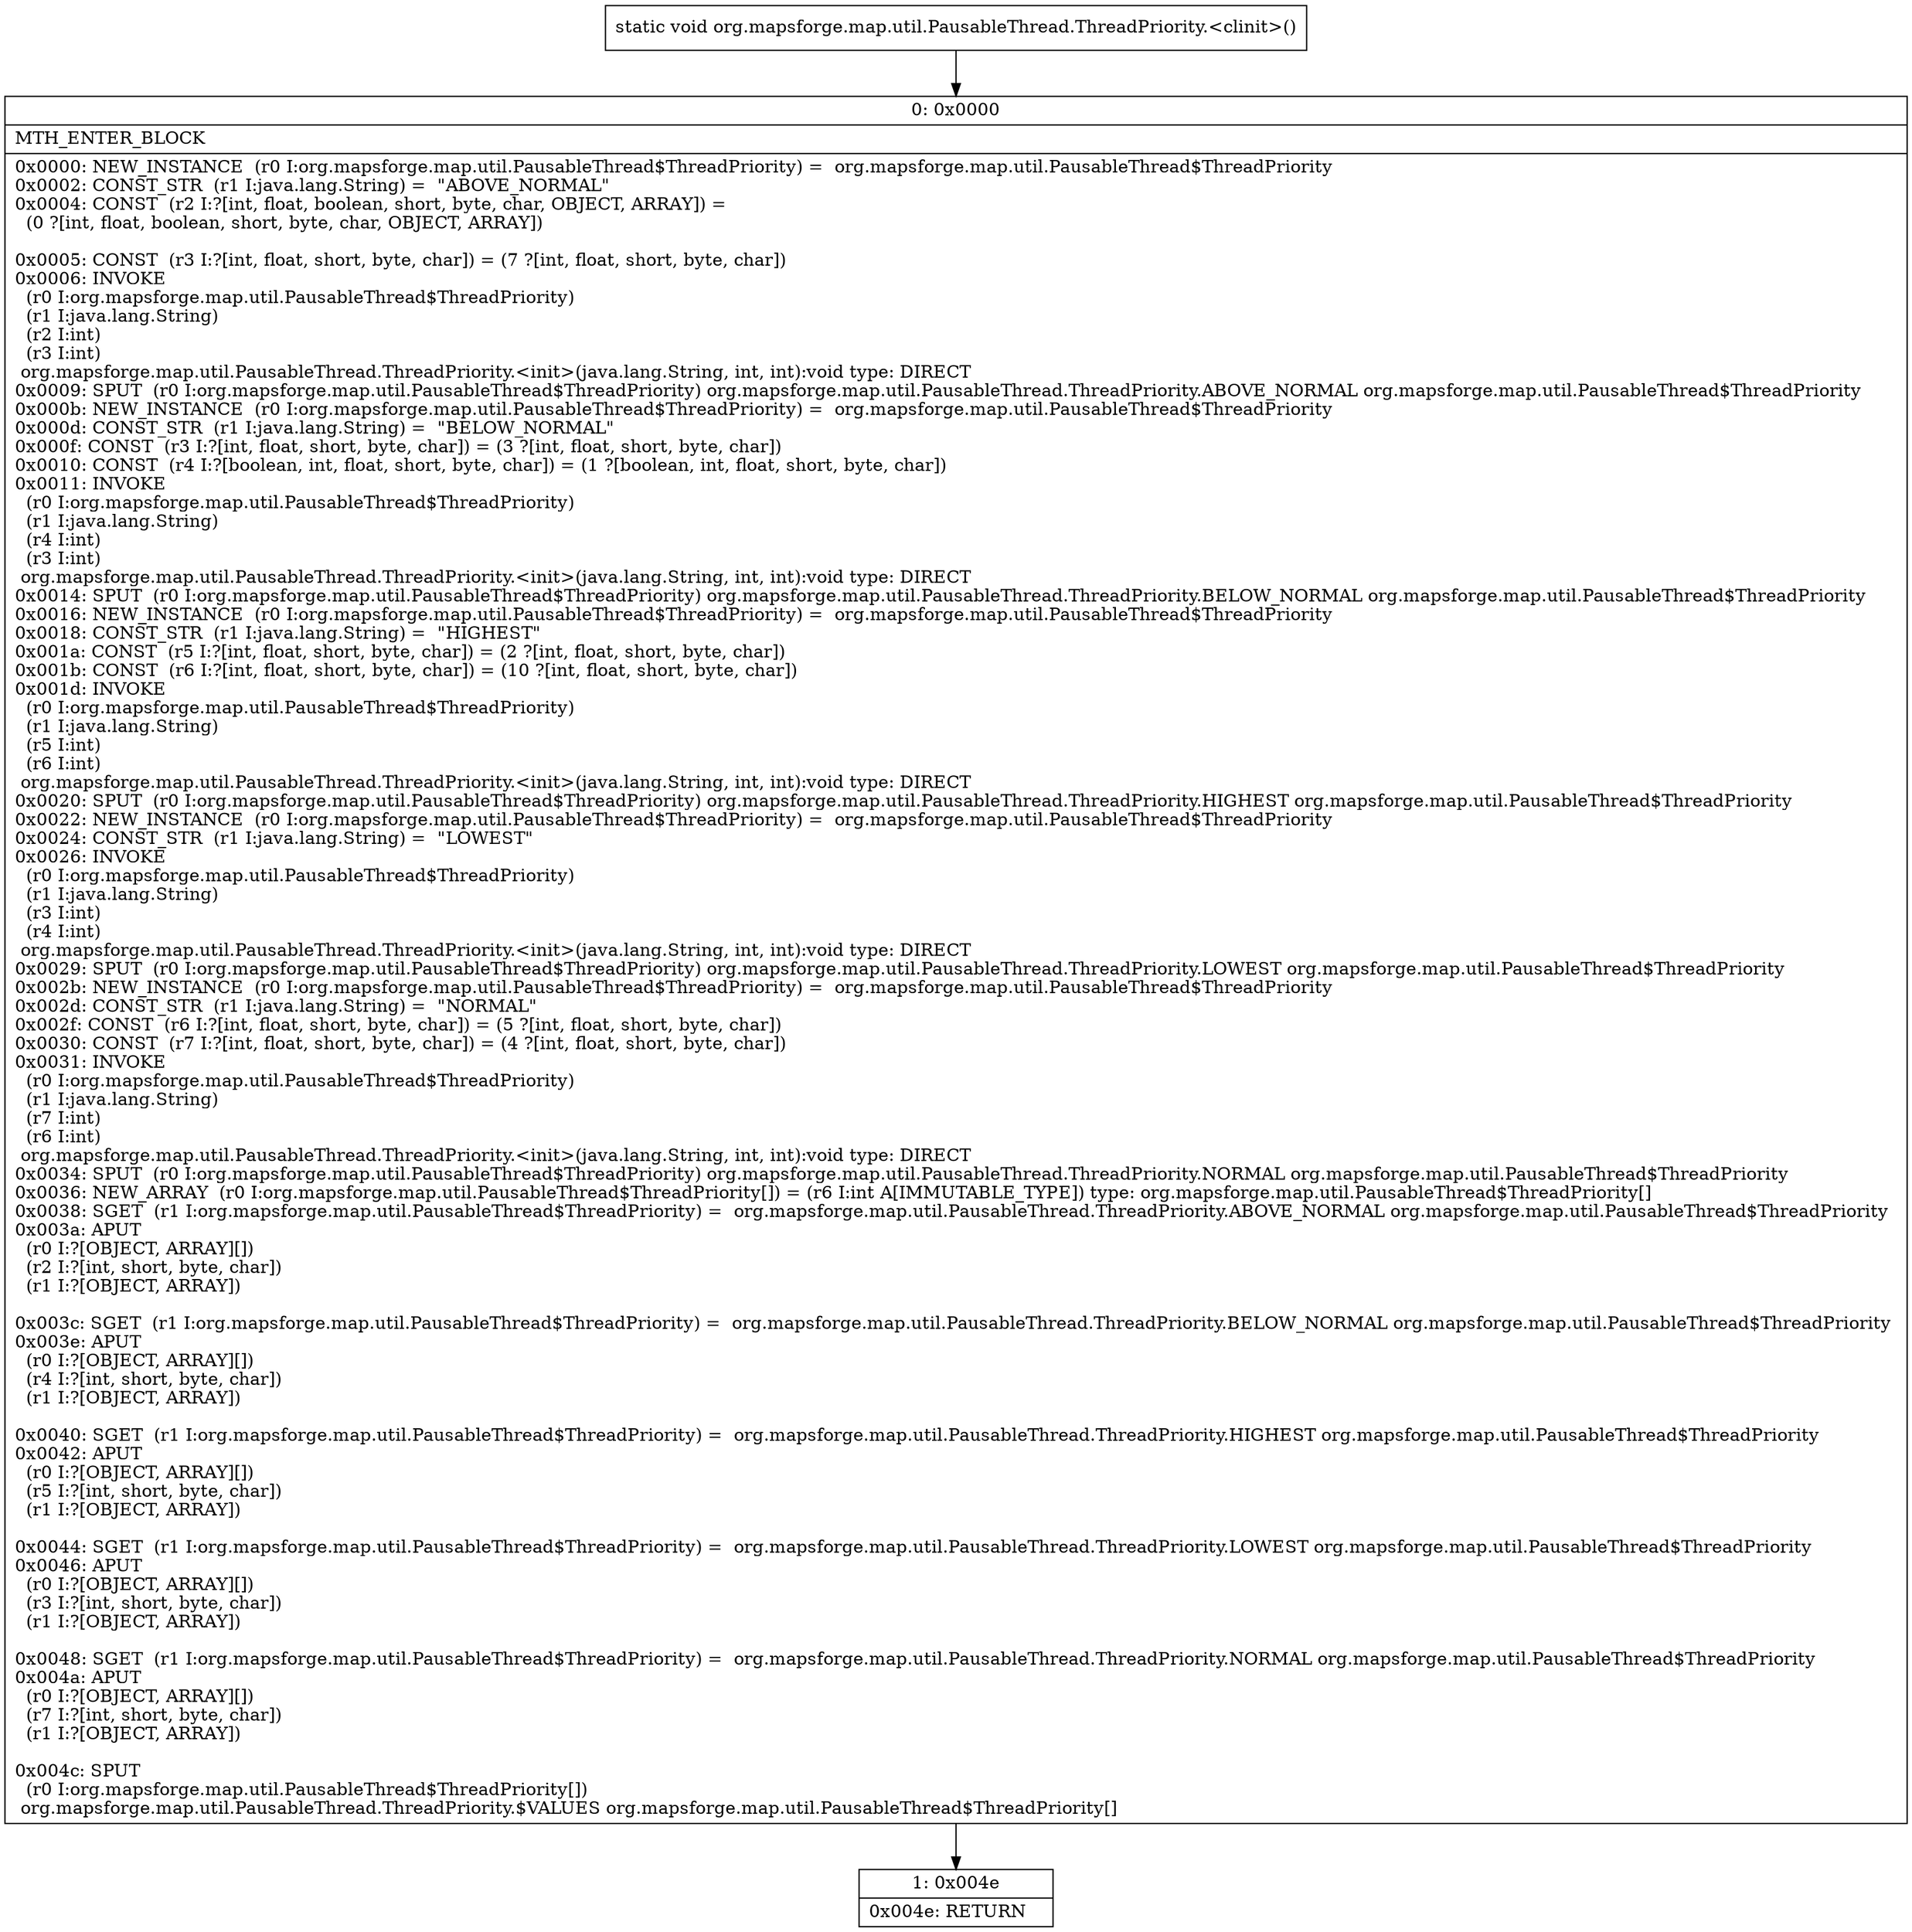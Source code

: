 digraph "CFG fororg.mapsforge.map.util.PausableThread.ThreadPriority.\<clinit\>()V" {
Node_0 [shape=record,label="{0\:\ 0x0000|MTH_ENTER_BLOCK\l|0x0000: NEW_INSTANCE  (r0 I:org.mapsforge.map.util.PausableThread$ThreadPriority) =  org.mapsforge.map.util.PausableThread$ThreadPriority \l0x0002: CONST_STR  (r1 I:java.lang.String) =  \"ABOVE_NORMAL\" \l0x0004: CONST  (r2 I:?[int, float, boolean, short, byte, char, OBJECT, ARRAY]) = \l  (0 ?[int, float, boolean, short, byte, char, OBJECT, ARRAY])\l \l0x0005: CONST  (r3 I:?[int, float, short, byte, char]) = (7 ?[int, float, short, byte, char]) \l0x0006: INVOKE  \l  (r0 I:org.mapsforge.map.util.PausableThread$ThreadPriority)\l  (r1 I:java.lang.String)\l  (r2 I:int)\l  (r3 I:int)\l org.mapsforge.map.util.PausableThread.ThreadPriority.\<init\>(java.lang.String, int, int):void type: DIRECT \l0x0009: SPUT  (r0 I:org.mapsforge.map.util.PausableThread$ThreadPriority) org.mapsforge.map.util.PausableThread.ThreadPriority.ABOVE_NORMAL org.mapsforge.map.util.PausableThread$ThreadPriority \l0x000b: NEW_INSTANCE  (r0 I:org.mapsforge.map.util.PausableThread$ThreadPriority) =  org.mapsforge.map.util.PausableThread$ThreadPriority \l0x000d: CONST_STR  (r1 I:java.lang.String) =  \"BELOW_NORMAL\" \l0x000f: CONST  (r3 I:?[int, float, short, byte, char]) = (3 ?[int, float, short, byte, char]) \l0x0010: CONST  (r4 I:?[boolean, int, float, short, byte, char]) = (1 ?[boolean, int, float, short, byte, char]) \l0x0011: INVOKE  \l  (r0 I:org.mapsforge.map.util.PausableThread$ThreadPriority)\l  (r1 I:java.lang.String)\l  (r4 I:int)\l  (r3 I:int)\l org.mapsforge.map.util.PausableThread.ThreadPriority.\<init\>(java.lang.String, int, int):void type: DIRECT \l0x0014: SPUT  (r0 I:org.mapsforge.map.util.PausableThread$ThreadPriority) org.mapsforge.map.util.PausableThread.ThreadPriority.BELOW_NORMAL org.mapsforge.map.util.PausableThread$ThreadPriority \l0x0016: NEW_INSTANCE  (r0 I:org.mapsforge.map.util.PausableThread$ThreadPriority) =  org.mapsforge.map.util.PausableThread$ThreadPriority \l0x0018: CONST_STR  (r1 I:java.lang.String) =  \"HIGHEST\" \l0x001a: CONST  (r5 I:?[int, float, short, byte, char]) = (2 ?[int, float, short, byte, char]) \l0x001b: CONST  (r6 I:?[int, float, short, byte, char]) = (10 ?[int, float, short, byte, char]) \l0x001d: INVOKE  \l  (r0 I:org.mapsforge.map.util.PausableThread$ThreadPriority)\l  (r1 I:java.lang.String)\l  (r5 I:int)\l  (r6 I:int)\l org.mapsforge.map.util.PausableThread.ThreadPriority.\<init\>(java.lang.String, int, int):void type: DIRECT \l0x0020: SPUT  (r0 I:org.mapsforge.map.util.PausableThread$ThreadPriority) org.mapsforge.map.util.PausableThread.ThreadPriority.HIGHEST org.mapsforge.map.util.PausableThread$ThreadPriority \l0x0022: NEW_INSTANCE  (r0 I:org.mapsforge.map.util.PausableThread$ThreadPriority) =  org.mapsforge.map.util.PausableThread$ThreadPriority \l0x0024: CONST_STR  (r1 I:java.lang.String) =  \"LOWEST\" \l0x0026: INVOKE  \l  (r0 I:org.mapsforge.map.util.PausableThread$ThreadPriority)\l  (r1 I:java.lang.String)\l  (r3 I:int)\l  (r4 I:int)\l org.mapsforge.map.util.PausableThread.ThreadPriority.\<init\>(java.lang.String, int, int):void type: DIRECT \l0x0029: SPUT  (r0 I:org.mapsforge.map.util.PausableThread$ThreadPriority) org.mapsforge.map.util.PausableThread.ThreadPriority.LOWEST org.mapsforge.map.util.PausableThread$ThreadPriority \l0x002b: NEW_INSTANCE  (r0 I:org.mapsforge.map.util.PausableThread$ThreadPriority) =  org.mapsforge.map.util.PausableThread$ThreadPriority \l0x002d: CONST_STR  (r1 I:java.lang.String) =  \"NORMAL\" \l0x002f: CONST  (r6 I:?[int, float, short, byte, char]) = (5 ?[int, float, short, byte, char]) \l0x0030: CONST  (r7 I:?[int, float, short, byte, char]) = (4 ?[int, float, short, byte, char]) \l0x0031: INVOKE  \l  (r0 I:org.mapsforge.map.util.PausableThread$ThreadPriority)\l  (r1 I:java.lang.String)\l  (r7 I:int)\l  (r6 I:int)\l org.mapsforge.map.util.PausableThread.ThreadPriority.\<init\>(java.lang.String, int, int):void type: DIRECT \l0x0034: SPUT  (r0 I:org.mapsforge.map.util.PausableThread$ThreadPriority) org.mapsforge.map.util.PausableThread.ThreadPriority.NORMAL org.mapsforge.map.util.PausableThread$ThreadPriority \l0x0036: NEW_ARRAY  (r0 I:org.mapsforge.map.util.PausableThread$ThreadPriority[]) = (r6 I:int A[IMMUTABLE_TYPE]) type: org.mapsforge.map.util.PausableThread$ThreadPriority[] \l0x0038: SGET  (r1 I:org.mapsforge.map.util.PausableThread$ThreadPriority) =  org.mapsforge.map.util.PausableThread.ThreadPriority.ABOVE_NORMAL org.mapsforge.map.util.PausableThread$ThreadPriority \l0x003a: APUT  \l  (r0 I:?[OBJECT, ARRAY][])\l  (r2 I:?[int, short, byte, char])\l  (r1 I:?[OBJECT, ARRAY])\l \l0x003c: SGET  (r1 I:org.mapsforge.map.util.PausableThread$ThreadPriority) =  org.mapsforge.map.util.PausableThread.ThreadPriority.BELOW_NORMAL org.mapsforge.map.util.PausableThread$ThreadPriority \l0x003e: APUT  \l  (r0 I:?[OBJECT, ARRAY][])\l  (r4 I:?[int, short, byte, char])\l  (r1 I:?[OBJECT, ARRAY])\l \l0x0040: SGET  (r1 I:org.mapsforge.map.util.PausableThread$ThreadPriority) =  org.mapsforge.map.util.PausableThread.ThreadPriority.HIGHEST org.mapsforge.map.util.PausableThread$ThreadPriority \l0x0042: APUT  \l  (r0 I:?[OBJECT, ARRAY][])\l  (r5 I:?[int, short, byte, char])\l  (r1 I:?[OBJECT, ARRAY])\l \l0x0044: SGET  (r1 I:org.mapsforge.map.util.PausableThread$ThreadPriority) =  org.mapsforge.map.util.PausableThread.ThreadPriority.LOWEST org.mapsforge.map.util.PausableThread$ThreadPriority \l0x0046: APUT  \l  (r0 I:?[OBJECT, ARRAY][])\l  (r3 I:?[int, short, byte, char])\l  (r1 I:?[OBJECT, ARRAY])\l \l0x0048: SGET  (r1 I:org.mapsforge.map.util.PausableThread$ThreadPriority) =  org.mapsforge.map.util.PausableThread.ThreadPriority.NORMAL org.mapsforge.map.util.PausableThread$ThreadPriority \l0x004a: APUT  \l  (r0 I:?[OBJECT, ARRAY][])\l  (r7 I:?[int, short, byte, char])\l  (r1 I:?[OBJECT, ARRAY])\l \l0x004c: SPUT  \l  (r0 I:org.mapsforge.map.util.PausableThread$ThreadPriority[])\l org.mapsforge.map.util.PausableThread.ThreadPriority.$VALUES org.mapsforge.map.util.PausableThread$ThreadPriority[] \l}"];
Node_1 [shape=record,label="{1\:\ 0x004e|0x004e: RETURN   \l}"];
MethodNode[shape=record,label="{static void org.mapsforge.map.util.PausableThread.ThreadPriority.\<clinit\>() }"];
MethodNode -> Node_0;
Node_0 -> Node_1;
}

